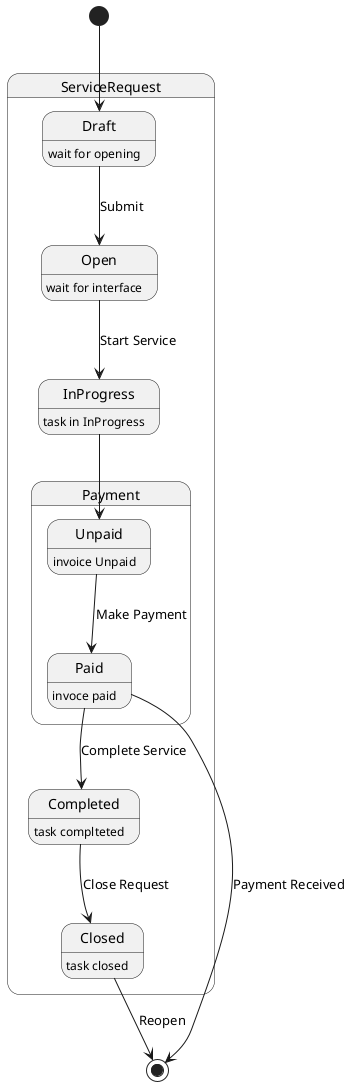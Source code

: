 @startuml


state ServiceRequest{
state Draft : wait for opening
state Open : wait for interface 
state Payment{
  Unpaid: invoice Unpaid
  Paid : invoce paid
}
state InProgress : task in InProgress
state Completed : task complteted
state Closed : task closed
  
}


[*] --> Draft
Draft --> Open: Submit
Open -->  InProgress: Start Service
InProgress --> Unpaid
Paid --> Completed: Complete Service
Completed --> Closed: Close Request
Closed --> [*]: Reopen


Unpaid --> Paid: Make Payment
Paid --> [*]: Payment Received


@enduml
